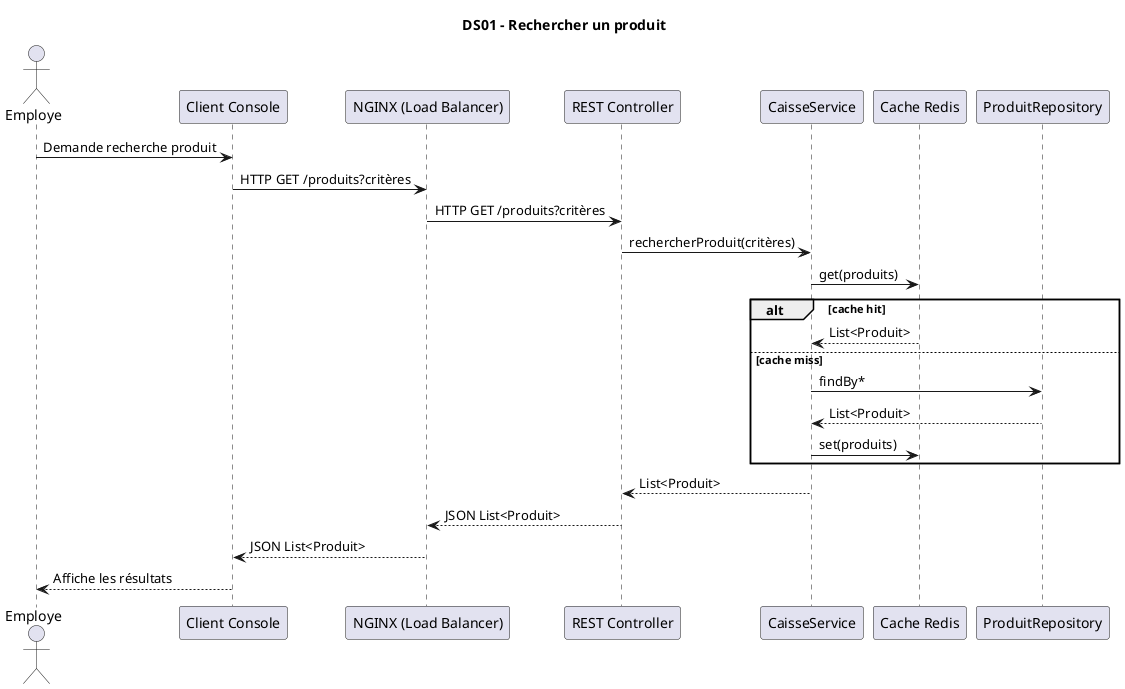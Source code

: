 @startuml
title DS01 – Rechercher un produit

actor Employe
participant "Client Console" as UI
participant "NGINX (Load Balancer)" as NGINX
participant "REST Controller" as Controller
participant CaisseService
participant "Cache Redis" as Redis
participant ProduitRepository

Employe -> UI : Demande recherche produit
UI -> NGINX : HTTP GET /produits?critères
NGINX -> Controller : HTTP GET /produits?critères
Controller -> CaisseService : rechercherProduit(critères)
CaisseService -> Redis : get(produits)
alt cache hit
  Redis --> CaisseService : List<Produit>
else cache miss
  CaisseService -> ProduitRepository : findBy*
  ProduitRepository --> CaisseService : List<Produit>
  CaisseService -> Redis : set(produits)
end
CaisseService --> Controller : List<Produit>
Controller --> NGINX : JSON List<Produit>
NGINX --> UI : JSON List<Produit>
UI --> Employe : Affiche les résultats
@enduml
